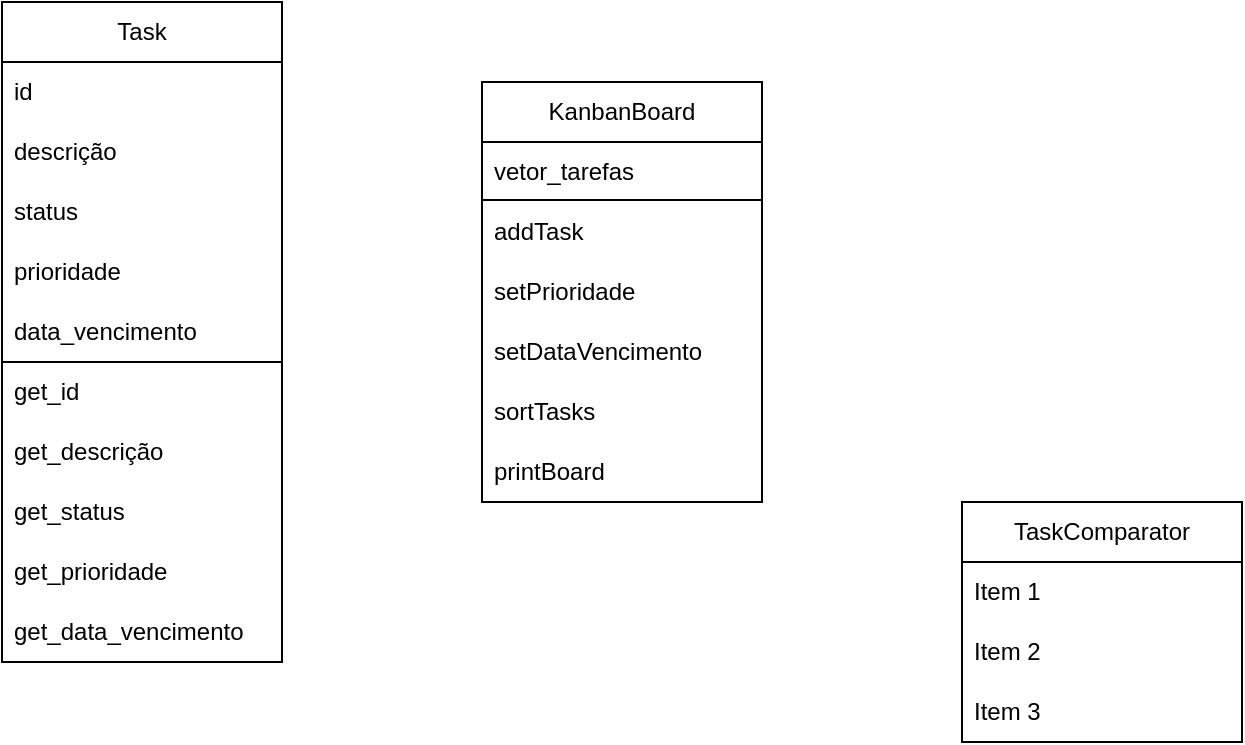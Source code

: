 <mxfile version="21.5.0" type="github">
  <diagram id="C5RBs43oDa-KdzZeNtuy" name="Page-1">
    <mxGraphModel dx="996" dy="581" grid="1" gridSize="10" guides="1" tooltips="1" connect="1" arrows="1" fold="1" page="1" pageScale="1" pageWidth="827" pageHeight="1169" math="0" shadow="0">
      <root>
        <mxCell id="WIyWlLk6GJQsqaUBKTNV-0" />
        <mxCell id="WIyWlLk6GJQsqaUBKTNV-1" parent="WIyWlLk6GJQsqaUBKTNV-0" />
        <mxCell id="08uxK1DLHnvW2czy-F4q-1" value="Task" style="swimlane;fontStyle=0;childLayout=stackLayout;horizontal=1;startSize=30;horizontalStack=0;resizeParent=1;resizeParentMax=0;resizeLast=0;collapsible=1;marginBottom=0;whiteSpace=wrap;html=1;" vertex="1" parent="WIyWlLk6GJQsqaUBKTNV-1">
          <mxGeometry x="80" y="40" width="140" height="330" as="geometry">
            <mxRectangle x="340" y="240" width="60" height="30" as="alternateBounds" />
          </mxGeometry>
        </mxCell>
        <mxCell id="08uxK1DLHnvW2czy-F4q-2" value="id" style="text;strokeColor=none;fillColor=none;align=left;verticalAlign=middle;spacingLeft=4;spacingRight=4;overflow=hidden;points=[[0,0.5],[1,0.5]];portConstraint=eastwest;rotatable=0;whiteSpace=wrap;html=1;" vertex="1" parent="08uxK1DLHnvW2czy-F4q-1">
          <mxGeometry y="30" width="140" height="30" as="geometry" />
        </mxCell>
        <mxCell id="08uxK1DLHnvW2czy-F4q-3" value="descrição" style="text;strokeColor=none;fillColor=none;align=left;verticalAlign=middle;spacingLeft=4;spacingRight=4;overflow=hidden;points=[[0,0.5],[1,0.5]];portConstraint=eastwest;rotatable=0;whiteSpace=wrap;html=1;" vertex="1" parent="08uxK1DLHnvW2czy-F4q-1">
          <mxGeometry y="60" width="140" height="30" as="geometry" />
        </mxCell>
        <mxCell id="08uxK1DLHnvW2czy-F4q-7" value="status" style="text;strokeColor=none;fillColor=none;align=left;verticalAlign=middle;spacingLeft=4;spacingRight=4;overflow=hidden;points=[[0,0.5],[1,0.5]];portConstraint=eastwest;rotatable=0;whiteSpace=wrap;html=1;" vertex="1" parent="08uxK1DLHnvW2czy-F4q-1">
          <mxGeometry y="90" width="140" height="30" as="geometry" />
        </mxCell>
        <mxCell id="08uxK1DLHnvW2czy-F4q-8" value="prioridade" style="text;strokeColor=none;fillColor=none;align=left;verticalAlign=middle;spacingLeft=4;spacingRight=4;overflow=hidden;points=[[0,0.5],[1,0.5]];portConstraint=eastwest;rotatable=0;whiteSpace=wrap;html=1;" vertex="1" parent="08uxK1DLHnvW2czy-F4q-1">
          <mxGeometry y="120" width="140" height="30" as="geometry" />
        </mxCell>
        <mxCell id="08uxK1DLHnvW2czy-F4q-4" value="data_vencimento" style="text;strokeColor=none;fillColor=none;align=left;verticalAlign=middle;spacingLeft=4;spacingRight=4;overflow=hidden;points=[[0,0.5],[1,0.5]];portConstraint=eastwest;rotatable=0;whiteSpace=wrap;html=1;" vertex="1" parent="08uxK1DLHnvW2czy-F4q-1">
          <mxGeometry y="150" width="140" height="30" as="geometry" />
        </mxCell>
        <mxCell id="08uxK1DLHnvW2czy-F4q-29" value="" style="endArrow=none;html=1;rounded=0;" edge="1" parent="08uxK1DLHnvW2czy-F4q-1">
          <mxGeometry width="50" height="50" relative="1" as="geometry">
            <mxPoint y="180" as="sourcePoint" />
            <mxPoint x="140" y="180" as="targetPoint" />
          </mxGeometry>
        </mxCell>
        <mxCell id="08uxK1DLHnvW2czy-F4q-28" value="get_id" style="text;strokeColor=none;fillColor=none;align=left;verticalAlign=middle;spacingLeft=4;spacingRight=4;overflow=hidden;points=[[0,0.5],[1,0.5]];portConstraint=eastwest;rotatable=0;whiteSpace=wrap;html=1;" vertex="1" parent="08uxK1DLHnvW2czy-F4q-1">
          <mxGeometry y="180" width="140" height="30" as="geometry" />
        </mxCell>
        <mxCell id="08uxK1DLHnvW2czy-F4q-30" value="get_descrição" style="text;strokeColor=none;fillColor=none;align=left;verticalAlign=middle;spacingLeft=4;spacingRight=4;overflow=hidden;points=[[0,0.5],[1,0.5]];portConstraint=eastwest;rotatable=0;whiteSpace=wrap;html=1;" vertex="1" parent="08uxK1DLHnvW2czy-F4q-1">
          <mxGeometry y="210" width="140" height="30" as="geometry" />
        </mxCell>
        <mxCell id="08uxK1DLHnvW2czy-F4q-31" value="get_status" style="text;strokeColor=none;fillColor=none;align=left;verticalAlign=middle;spacingLeft=4;spacingRight=4;overflow=hidden;points=[[0,0.5],[1,0.5]];portConstraint=eastwest;rotatable=0;whiteSpace=wrap;html=1;" vertex="1" parent="08uxK1DLHnvW2czy-F4q-1">
          <mxGeometry y="240" width="140" height="30" as="geometry" />
        </mxCell>
        <mxCell id="08uxK1DLHnvW2czy-F4q-32" value="get_prioridade" style="text;strokeColor=none;fillColor=none;align=left;verticalAlign=middle;spacingLeft=4;spacingRight=4;overflow=hidden;points=[[0,0.5],[1,0.5]];portConstraint=eastwest;rotatable=0;whiteSpace=wrap;html=1;" vertex="1" parent="08uxK1DLHnvW2czy-F4q-1">
          <mxGeometry y="270" width="140" height="30" as="geometry" />
        </mxCell>
        <mxCell id="08uxK1DLHnvW2czy-F4q-33" value="get_data_vencimento" style="text;strokeColor=none;fillColor=none;align=left;verticalAlign=middle;spacingLeft=4;spacingRight=4;overflow=hidden;points=[[0,0.5],[1,0.5]];portConstraint=eastwest;rotatable=0;whiteSpace=wrap;html=1;" vertex="1" parent="08uxK1DLHnvW2czy-F4q-1">
          <mxGeometry y="300" width="140" height="30" as="geometry" />
        </mxCell>
        <mxCell id="08uxK1DLHnvW2czy-F4q-9" value="KanbanBoard" style="swimlane;fontStyle=0;childLayout=stackLayout;horizontal=1;startSize=30;horizontalStack=0;resizeParent=1;resizeParentMax=0;resizeLast=0;collapsible=1;marginBottom=0;whiteSpace=wrap;html=1;" vertex="1" parent="WIyWlLk6GJQsqaUBKTNV-1">
          <mxGeometry x="320" y="80" width="140" height="210" as="geometry" />
        </mxCell>
        <mxCell id="08uxK1DLHnvW2czy-F4q-10" value="vetor_tarefas" style="text;strokeColor=none;fillColor=none;align=left;verticalAlign=middle;spacingLeft=4;spacingRight=4;overflow=hidden;points=[[0,0.5],[1,0.5]];portConstraint=eastwest;rotatable=0;whiteSpace=wrap;html=1;" vertex="1" parent="08uxK1DLHnvW2czy-F4q-9">
          <mxGeometry y="30" width="140" height="30" as="geometry" />
        </mxCell>
        <mxCell id="08uxK1DLHnvW2czy-F4q-34" value="" style="endArrow=none;html=1;rounded=0;" edge="1" parent="08uxK1DLHnvW2czy-F4q-9">
          <mxGeometry width="50" height="50" relative="1" as="geometry">
            <mxPoint y="59" as="sourcePoint" />
            <mxPoint x="140" y="59" as="targetPoint" />
          </mxGeometry>
        </mxCell>
        <mxCell id="08uxK1DLHnvW2czy-F4q-35" value="addTask" style="text;strokeColor=none;fillColor=none;align=left;verticalAlign=middle;spacingLeft=4;spacingRight=4;overflow=hidden;points=[[0,0.5],[1,0.5]];portConstraint=eastwest;rotatable=0;whiteSpace=wrap;html=1;" vertex="1" parent="08uxK1DLHnvW2czy-F4q-9">
          <mxGeometry y="60" width="140" height="30" as="geometry" />
        </mxCell>
        <mxCell id="08uxK1DLHnvW2czy-F4q-36" value="setPrioridade" style="text;strokeColor=none;fillColor=none;align=left;verticalAlign=middle;spacingLeft=4;spacingRight=4;overflow=hidden;points=[[0,0.5],[1,0.5]];portConstraint=eastwest;rotatable=0;whiteSpace=wrap;html=1;" vertex="1" parent="08uxK1DLHnvW2czy-F4q-9">
          <mxGeometry y="90" width="140" height="30" as="geometry" />
        </mxCell>
        <mxCell id="08uxK1DLHnvW2czy-F4q-37" value="setDataVencimento" style="text;strokeColor=none;fillColor=none;align=left;verticalAlign=middle;spacingLeft=4;spacingRight=4;overflow=hidden;points=[[0,0.5],[1,0.5]];portConstraint=eastwest;rotatable=0;whiteSpace=wrap;html=1;" vertex="1" parent="08uxK1DLHnvW2czy-F4q-9">
          <mxGeometry y="120" width="140" height="30" as="geometry" />
        </mxCell>
        <mxCell id="08uxK1DLHnvW2czy-F4q-38" value="sortTasks" style="text;strokeColor=none;fillColor=none;align=left;verticalAlign=middle;spacingLeft=4;spacingRight=4;overflow=hidden;points=[[0,0.5],[1,0.5]];portConstraint=eastwest;rotatable=0;whiteSpace=wrap;html=1;" vertex="1" parent="08uxK1DLHnvW2czy-F4q-9">
          <mxGeometry y="150" width="140" height="30" as="geometry" />
        </mxCell>
        <mxCell id="08uxK1DLHnvW2czy-F4q-39" value="printBoard" style="text;strokeColor=none;fillColor=none;align=left;verticalAlign=middle;spacingLeft=4;spacingRight=4;overflow=hidden;points=[[0,0.5],[1,0.5]];portConstraint=eastwest;rotatable=0;whiteSpace=wrap;html=1;" vertex="1" parent="08uxK1DLHnvW2czy-F4q-9">
          <mxGeometry y="180" width="140" height="30" as="geometry" />
        </mxCell>
        <mxCell id="08uxK1DLHnvW2czy-F4q-13" value="TaskComparator" style="swimlane;fontStyle=0;childLayout=stackLayout;horizontal=1;startSize=30;horizontalStack=0;resizeParent=1;resizeParentMax=0;resizeLast=0;collapsible=1;marginBottom=0;whiteSpace=wrap;html=1;" vertex="1" parent="WIyWlLk6GJQsqaUBKTNV-1">
          <mxGeometry x="560" y="290" width="140" height="120" as="geometry" />
        </mxCell>
        <mxCell id="08uxK1DLHnvW2czy-F4q-14" value="Item 1" style="text;strokeColor=none;fillColor=none;align=left;verticalAlign=middle;spacingLeft=4;spacingRight=4;overflow=hidden;points=[[0,0.5],[1,0.5]];portConstraint=eastwest;rotatable=0;whiteSpace=wrap;html=1;" vertex="1" parent="08uxK1DLHnvW2czy-F4q-13">
          <mxGeometry y="30" width="140" height="30" as="geometry" />
        </mxCell>
        <mxCell id="08uxK1DLHnvW2czy-F4q-15" value="Item 2" style="text;strokeColor=none;fillColor=none;align=left;verticalAlign=middle;spacingLeft=4;spacingRight=4;overflow=hidden;points=[[0,0.5],[1,0.5]];portConstraint=eastwest;rotatable=0;whiteSpace=wrap;html=1;" vertex="1" parent="08uxK1DLHnvW2czy-F4q-13">
          <mxGeometry y="60" width="140" height="30" as="geometry" />
        </mxCell>
        <mxCell id="08uxK1DLHnvW2czy-F4q-16" value="Item 3" style="text;strokeColor=none;fillColor=none;align=left;verticalAlign=middle;spacingLeft=4;spacingRight=4;overflow=hidden;points=[[0,0.5],[1,0.5]];portConstraint=eastwest;rotatable=0;whiteSpace=wrap;html=1;" vertex="1" parent="08uxK1DLHnvW2czy-F4q-13">
          <mxGeometry y="90" width="140" height="30" as="geometry" />
        </mxCell>
      </root>
    </mxGraphModel>
  </diagram>
</mxfile>
